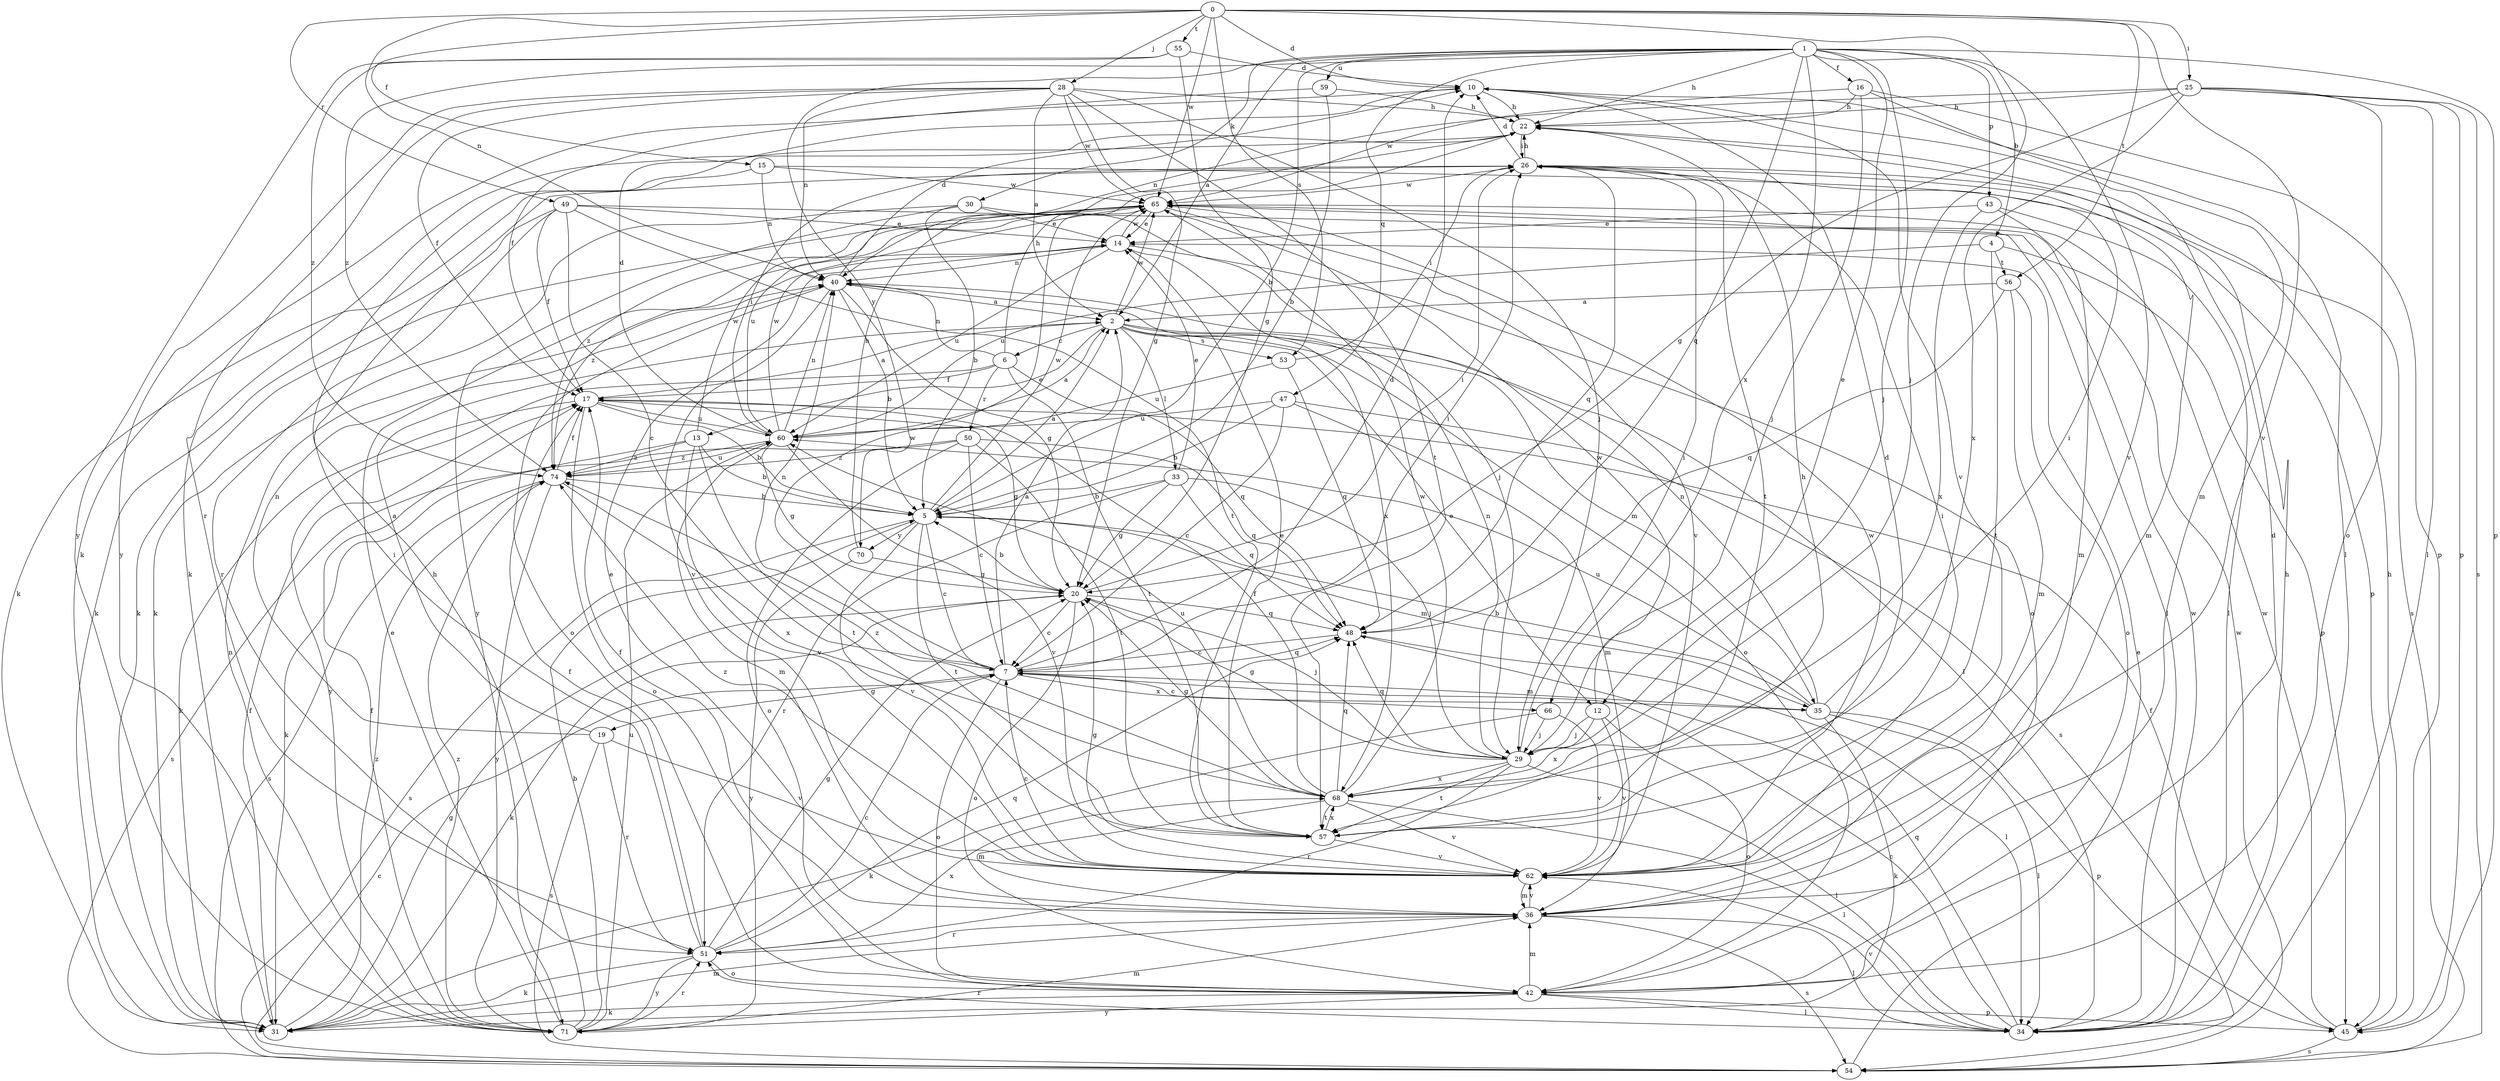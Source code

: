 strict digraph  {
0;
1;
2;
4;
5;
6;
7;
10;
12;
13;
14;
15;
16;
17;
19;
20;
22;
25;
26;
28;
29;
30;
31;
33;
34;
35;
36;
40;
42;
43;
45;
47;
48;
49;
50;
51;
53;
54;
55;
56;
57;
59;
60;
62;
65;
66;
68;
70;
71;
74;
0 -> 10  [label=d];
0 -> 15  [label=f];
0 -> 25  [label=i];
0 -> 28  [label=j];
0 -> 29  [label=j];
0 -> 40  [label=n];
0 -> 49  [label=r];
0 -> 53  [label=s];
0 -> 55  [label=t];
0 -> 56  [label=t];
0 -> 62  [label=v];
0 -> 65  [label=w];
1 -> 2  [label=a];
1 -> 4  [label=b];
1 -> 5  [label=b];
1 -> 12  [label=e];
1 -> 16  [label=f];
1 -> 22  [label=h];
1 -> 29  [label=j];
1 -> 30  [label=k];
1 -> 43  [label=p];
1 -> 45  [label=p];
1 -> 47  [label=q];
1 -> 48  [label=q];
1 -> 59  [label=u];
1 -> 62  [label=v];
1 -> 66  [label=x];
1 -> 70  [label=y];
1 -> 74  [label=z];
2 -> 6  [label=c];
2 -> 12  [label=e];
2 -> 13  [label=e];
2 -> 33  [label=l];
2 -> 34  [label=l];
2 -> 35  [label=m];
2 -> 42  [label=o];
2 -> 53  [label=s];
2 -> 65  [label=w];
4 -> 45  [label=p];
4 -> 56  [label=t];
4 -> 57  [label=t];
4 -> 60  [label=u];
5 -> 2  [label=a];
5 -> 7  [label=c];
5 -> 35  [label=m];
5 -> 54  [label=s];
5 -> 57  [label=t];
5 -> 62  [label=v];
5 -> 65  [label=w];
5 -> 70  [label=y];
6 -> 17  [label=f];
6 -> 22  [label=h];
6 -> 40  [label=n];
6 -> 48  [label=q];
6 -> 50  [label=r];
6 -> 57  [label=t];
6 -> 71  [label=y];
7 -> 2  [label=a];
7 -> 10  [label=d];
7 -> 19  [label=g];
7 -> 26  [label=i];
7 -> 35  [label=m];
7 -> 40  [label=n];
7 -> 42  [label=o];
7 -> 48  [label=q];
7 -> 65  [label=w];
7 -> 66  [label=x];
10 -> 22  [label=h];
10 -> 31  [label=k];
10 -> 34  [label=l];
10 -> 62  [label=v];
12 -> 29  [label=j];
12 -> 42  [label=o];
12 -> 62  [label=v];
12 -> 65  [label=w];
12 -> 68  [label=x];
13 -> 5  [label=b];
13 -> 31  [label=k];
13 -> 57  [label=t];
13 -> 62  [label=v];
13 -> 65  [label=w];
13 -> 74  [label=z];
14 -> 40  [label=n];
14 -> 42  [label=o];
14 -> 60  [label=u];
14 -> 65  [label=w];
14 -> 68  [label=x];
14 -> 74  [label=z];
15 -> 31  [label=k];
15 -> 40  [label=n];
15 -> 45  [label=p];
15 -> 65  [label=w];
16 -> 22  [label=h];
16 -> 29  [label=j];
16 -> 36  [label=m];
16 -> 45  [label=p];
16 -> 65  [label=w];
17 -> 2  [label=a];
17 -> 5  [label=b];
17 -> 20  [label=g];
17 -> 31  [label=k];
17 -> 42  [label=o];
17 -> 60  [label=u];
19 -> 2  [label=a];
19 -> 40  [label=n];
19 -> 51  [label=r];
19 -> 54  [label=s];
19 -> 62  [label=v];
20 -> 5  [label=b];
20 -> 7  [label=c];
20 -> 26  [label=i];
20 -> 29  [label=j];
20 -> 31  [label=k];
20 -> 42  [label=o];
20 -> 48  [label=q];
22 -> 26  [label=i];
22 -> 31  [label=k];
25 -> 20  [label=g];
25 -> 22  [label=h];
25 -> 34  [label=l];
25 -> 40  [label=n];
25 -> 42  [label=o];
25 -> 45  [label=p];
25 -> 54  [label=s];
25 -> 68  [label=x];
26 -> 10  [label=d];
26 -> 22  [label=h];
26 -> 36  [label=m];
26 -> 48  [label=q];
26 -> 54  [label=s];
26 -> 57  [label=t];
26 -> 65  [label=w];
28 -> 2  [label=a];
28 -> 17  [label=f];
28 -> 20  [label=g];
28 -> 22  [label=h];
28 -> 29  [label=j];
28 -> 40  [label=n];
28 -> 51  [label=r];
28 -> 57  [label=t];
28 -> 65  [label=w];
28 -> 71  [label=y];
29 -> 20  [label=g];
29 -> 26  [label=i];
29 -> 34  [label=l];
29 -> 40  [label=n];
29 -> 48  [label=q];
29 -> 51  [label=r];
29 -> 57  [label=t];
29 -> 68  [label=x];
30 -> 5  [label=b];
30 -> 14  [label=e];
30 -> 29  [label=j];
30 -> 31  [label=k];
30 -> 71  [label=y];
31 -> 17  [label=f];
31 -> 20  [label=g];
31 -> 36  [label=m];
31 -> 74  [label=z];
33 -> 5  [label=b];
33 -> 14  [label=e];
33 -> 20  [label=g];
33 -> 29  [label=j];
33 -> 48  [label=q];
33 -> 51  [label=r];
34 -> 7  [label=c];
34 -> 22  [label=h];
34 -> 48  [label=q];
34 -> 51  [label=r];
34 -> 62  [label=v];
34 -> 65  [label=w];
35 -> 5  [label=b];
35 -> 7  [label=c];
35 -> 26  [label=i];
35 -> 31  [label=k];
35 -> 34  [label=l];
35 -> 40  [label=n];
35 -> 45  [label=p];
35 -> 60  [label=u];
36 -> 14  [label=e];
36 -> 17  [label=f];
36 -> 34  [label=l];
36 -> 51  [label=r];
36 -> 54  [label=s];
36 -> 62  [label=v];
40 -> 2  [label=a];
40 -> 5  [label=b];
40 -> 10  [label=d];
40 -> 20  [label=g];
40 -> 42  [label=o];
40 -> 62  [label=v];
42 -> 10  [label=d];
42 -> 31  [label=k];
42 -> 34  [label=l];
42 -> 36  [label=m];
42 -> 45  [label=p];
42 -> 71  [label=y];
43 -> 14  [label=e];
43 -> 34  [label=l];
43 -> 36  [label=m];
43 -> 68  [label=x];
45 -> 17  [label=f];
45 -> 22  [label=h];
45 -> 54  [label=s];
45 -> 65  [label=w];
47 -> 5  [label=b];
47 -> 7  [label=c];
47 -> 36  [label=m];
47 -> 54  [label=s];
47 -> 60  [label=u];
48 -> 7  [label=c];
48 -> 34  [label=l];
49 -> 7  [label=c];
49 -> 14  [label=e];
49 -> 17  [label=f];
49 -> 31  [label=k];
49 -> 34  [label=l];
49 -> 51  [label=r];
49 -> 57  [label=t];
50 -> 7  [label=c];
50 -> 42  [label=o];
50 -> 48  [label=q];
50 -> 54  [label=s];
50 -> 57  [label=t];
50 -> 74  [label=z];
51 -> 7  [label=c];
51 -> 17  [label=f];
51 -> 20  [label=g];
51 -> 26  [label=i];
51 -> 31  [label=k];
51 -> 42  [label=o];
51 -> 48  [label=q];
51 -> 68  [label=x];
51 -> 71  [label=y];
53 -> 26  [label=i];
53 -> 48  [label=q];
53 -> 60  [label=u];
54 -> 7  [label=c];
54 -> 14  [label=e];
54 -> 65  [label=w];
55 -> 10  [label=d];
55 -> 20  [label=g];
55 -> 71  [label=y];
55 -> 74  [label=z];
56 -> 2  [label=a];
56 -> 36  [label=m];
56 -> 42  [label=o];
56 -> 48  [label=q];
57 -> 10  [label=d];
57 -> 14  [label=e];
57 -> 22  [label=h];
57 -> 62  [label=v];
57 -> 68  [label=x];
59 -> 5  [label=b];
59 -> 17  [label=f];
59 -> 22  [label=h];
60 -> 2  [label=a];
60 -> 10  [label=d];
60 -> 20  [label=g];
60 -> 26  [label=i];
60 -> 36  [label=m];
60 -> 40  [label=n];
60 -> 62  [label=v];
60 -> 65  [label=w];
60 -> 74  [label=z];
62 -> 7  [label=c];
62 -> 20  [label=g];
62 -> 26  [label=i];
62 -> 36  [label=m];
62 -> 65  [label=w];
62 -> 74  [label=z];
65 -> 14  [label=e];
65 -> 31  [label=k];
65 -> 60  [label=u];
65 -> 62  [label=v];
65 -> 74  [label=z];
66 -> 29  [label=j];
66 -> 31  [label=k];
66 -> 62  [label=v];
68 -> 17  [label=f];
68 -> 20  [label=g];
68 -> 34  [label=l];
68 -> 36  [label=m];
68 -> 48  [label=q];
68 -> 57  [label=t];
68 -> 60  [label=u];
68 -> 62  [label=v];
68 -> 65  [label=w];
68 -> 74  [label=z];
70 -> 20  [label=g];
70 -> 22  [label=h];
70 -> 71  [label=y];
71 -> 5  [label=b];
71 -> 14  [label=e];
71 -> 17  [label=f];
71 -> 22  [label=h];
71 -> 36  [label=m];
71 -> 40  [label=n];
71 -> 51  [label=r];
71 -> 60  [label=u];
71 -> 74  [label=z];
74 -> 5  [label=b];
74 -> 17  [label=f];
74 -> 54  [label=s];
74 -> 60  [label=u];
74 -> 68  [label=x];
74 -> 71  [label=y];
}
